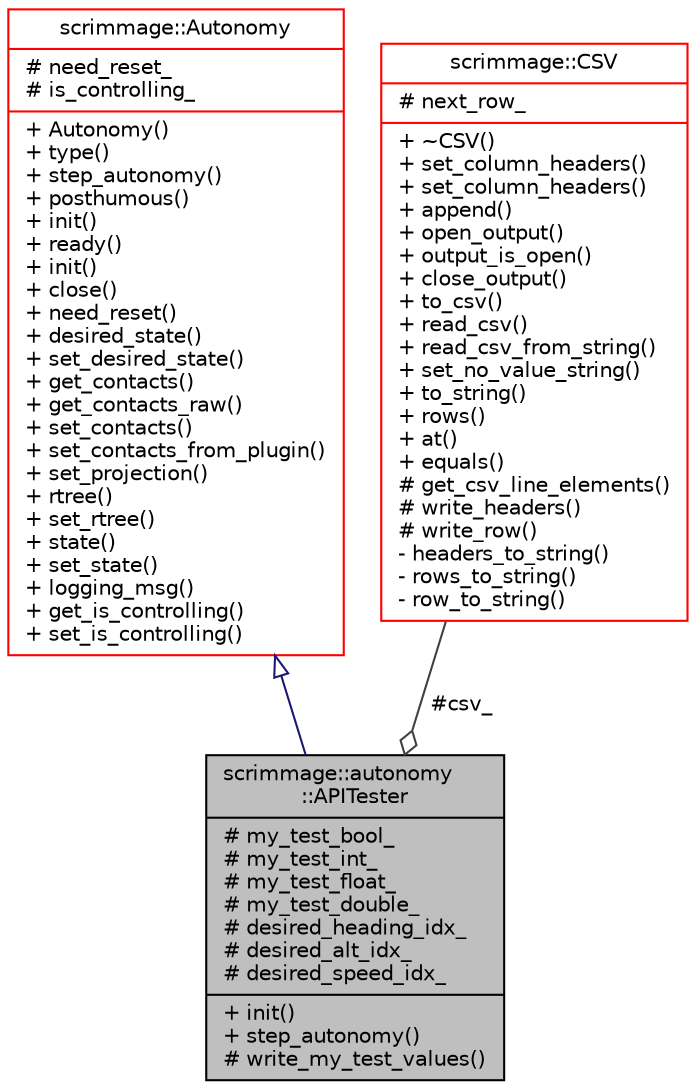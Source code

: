 digraph "scrimmage::autonomy::APITester"
{
 // LATEX_PDF_SIZE
  edge [fontname="Helvetica",fontsize="10",labelfontname="Helvetica",labelfontsize="10"];
  node [fontname="Helvetica",fontsize="10",shape=record];
  Node1 [label="{scrimmage::autonomy\l::APITester\n|# my_test_bool_\l# my_test_int_\l# my_test_float_\l# my_test_double_\l# desired_heading_idx_\l# desired_alt_idx_\l# desired_speed_idx_\l|+ init()\l+ step_autonomy()\l# write_my_test_values()\l}",height=0.2,width=0.4,color="black", fillcolor="grey75", style="filled", fontcolor="black",tooltip=" "];
  Node2 -> Node1 [dir="back",color="midnightblue",fontsize="10",style="solid",arrowtail="onormal",fontname="Helvetica"];
  Node2 [label="{scrimmage::Autonomy\n|# need_reset_\l# is_controlling_\l|+ Autonomy()\l+ type()\l+ step_autonomy()\l+ posthumous()\l+ init()\l+ ready()\l+ init()\l+ close()\l+ need_reset()\l+ desired_state()\l+ set_desired_state()\l+ get_contacts()\l+ get_contacts_raw()\l+ set_contacts()\l+ set_contacts_from_plugin()\l+ set_projection()\l+ rtree()\l+ set_rtree()\l+ state()\l+ set_state()\l+ logging_msg()\l+ get_is_controlling()\l+ set_is_controlling()\l}",height=0.2,width=0.4,color="red", fillcolor="white", style="filled",URL="$classscrimmage_1_1Autonomy.html",tooltip=" "];
  Node93 -> Node1 [color="grey25",fontsize="10",style="solid",label=" #csv_" ,arrowhead="odiamond",fontname="Helvetica"];
  Node93 [label="{scrimmage::CSV\n|# next_row_\l|+ ~CSV()\l+ set_column_headers()\l+ set_column_headers()\l+ append()\l+ open_output()\l+ output_is_open()\l+ close_output()\l+ to_csv()\l+ read_csv()\l+ read_csv_from_string()\l+ set_no_value_string()\l+ to_string()\l+ rows()\l+ at()\l+ equals()\l# get_csv_line_elements()\l# write_headers()\l# write_row()\l- headers_to_string()\l- rows_to_string()\l- row_to_string()\l}",height=0.2,width=0.4,color="red", fillcolor="white", style="filled",URL="$classscrimmage_1_1CSV.html",tooltip=" "];
}
